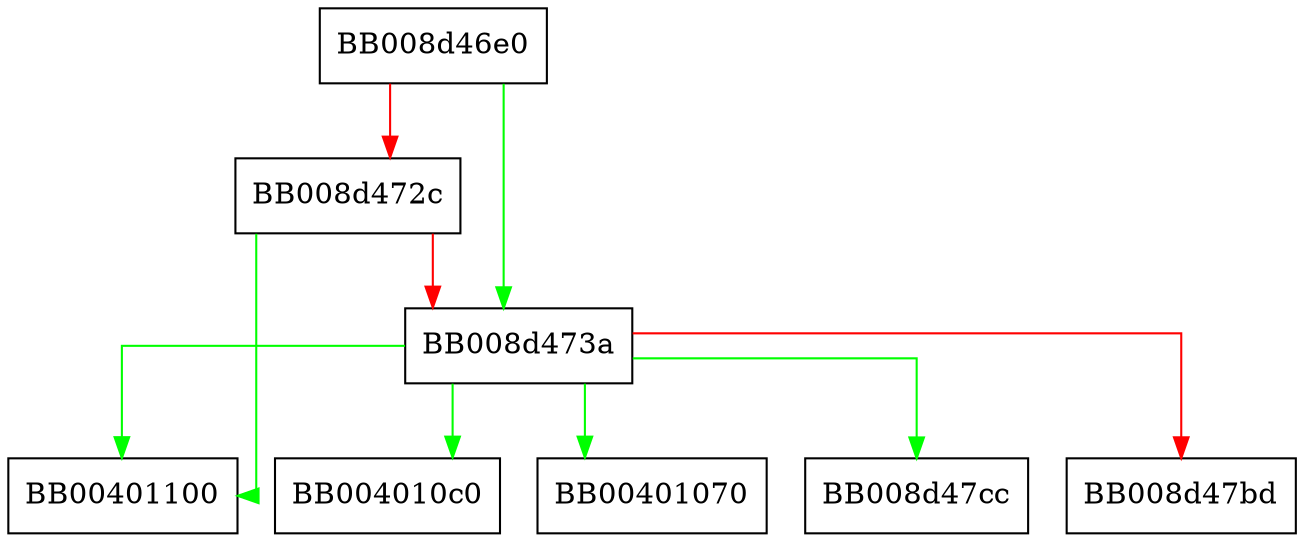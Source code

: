 digraph __sysconf_check_spec {
  node [shape="box"];
  graph [splines=ortho];
  BB008d46e0 -> BB008d473a [color="green"];
  BB008d46e0 -> BB008d472c [color="red"];
  BB008d472c -> BB00401100 [color="green"];
  BB008d472c -> BB008d473a [color="red"];
  BB008d473a -> BB00401100 [color="green"];
  BB008d473a -> BB004010c0 [color="green"];
  BB008d473a -> BB00401070 [color="green"];
  BB008d473a -> BB008d47cc [color="green"];
  BB008d473a -> BB008d47bd [color="red"];
}